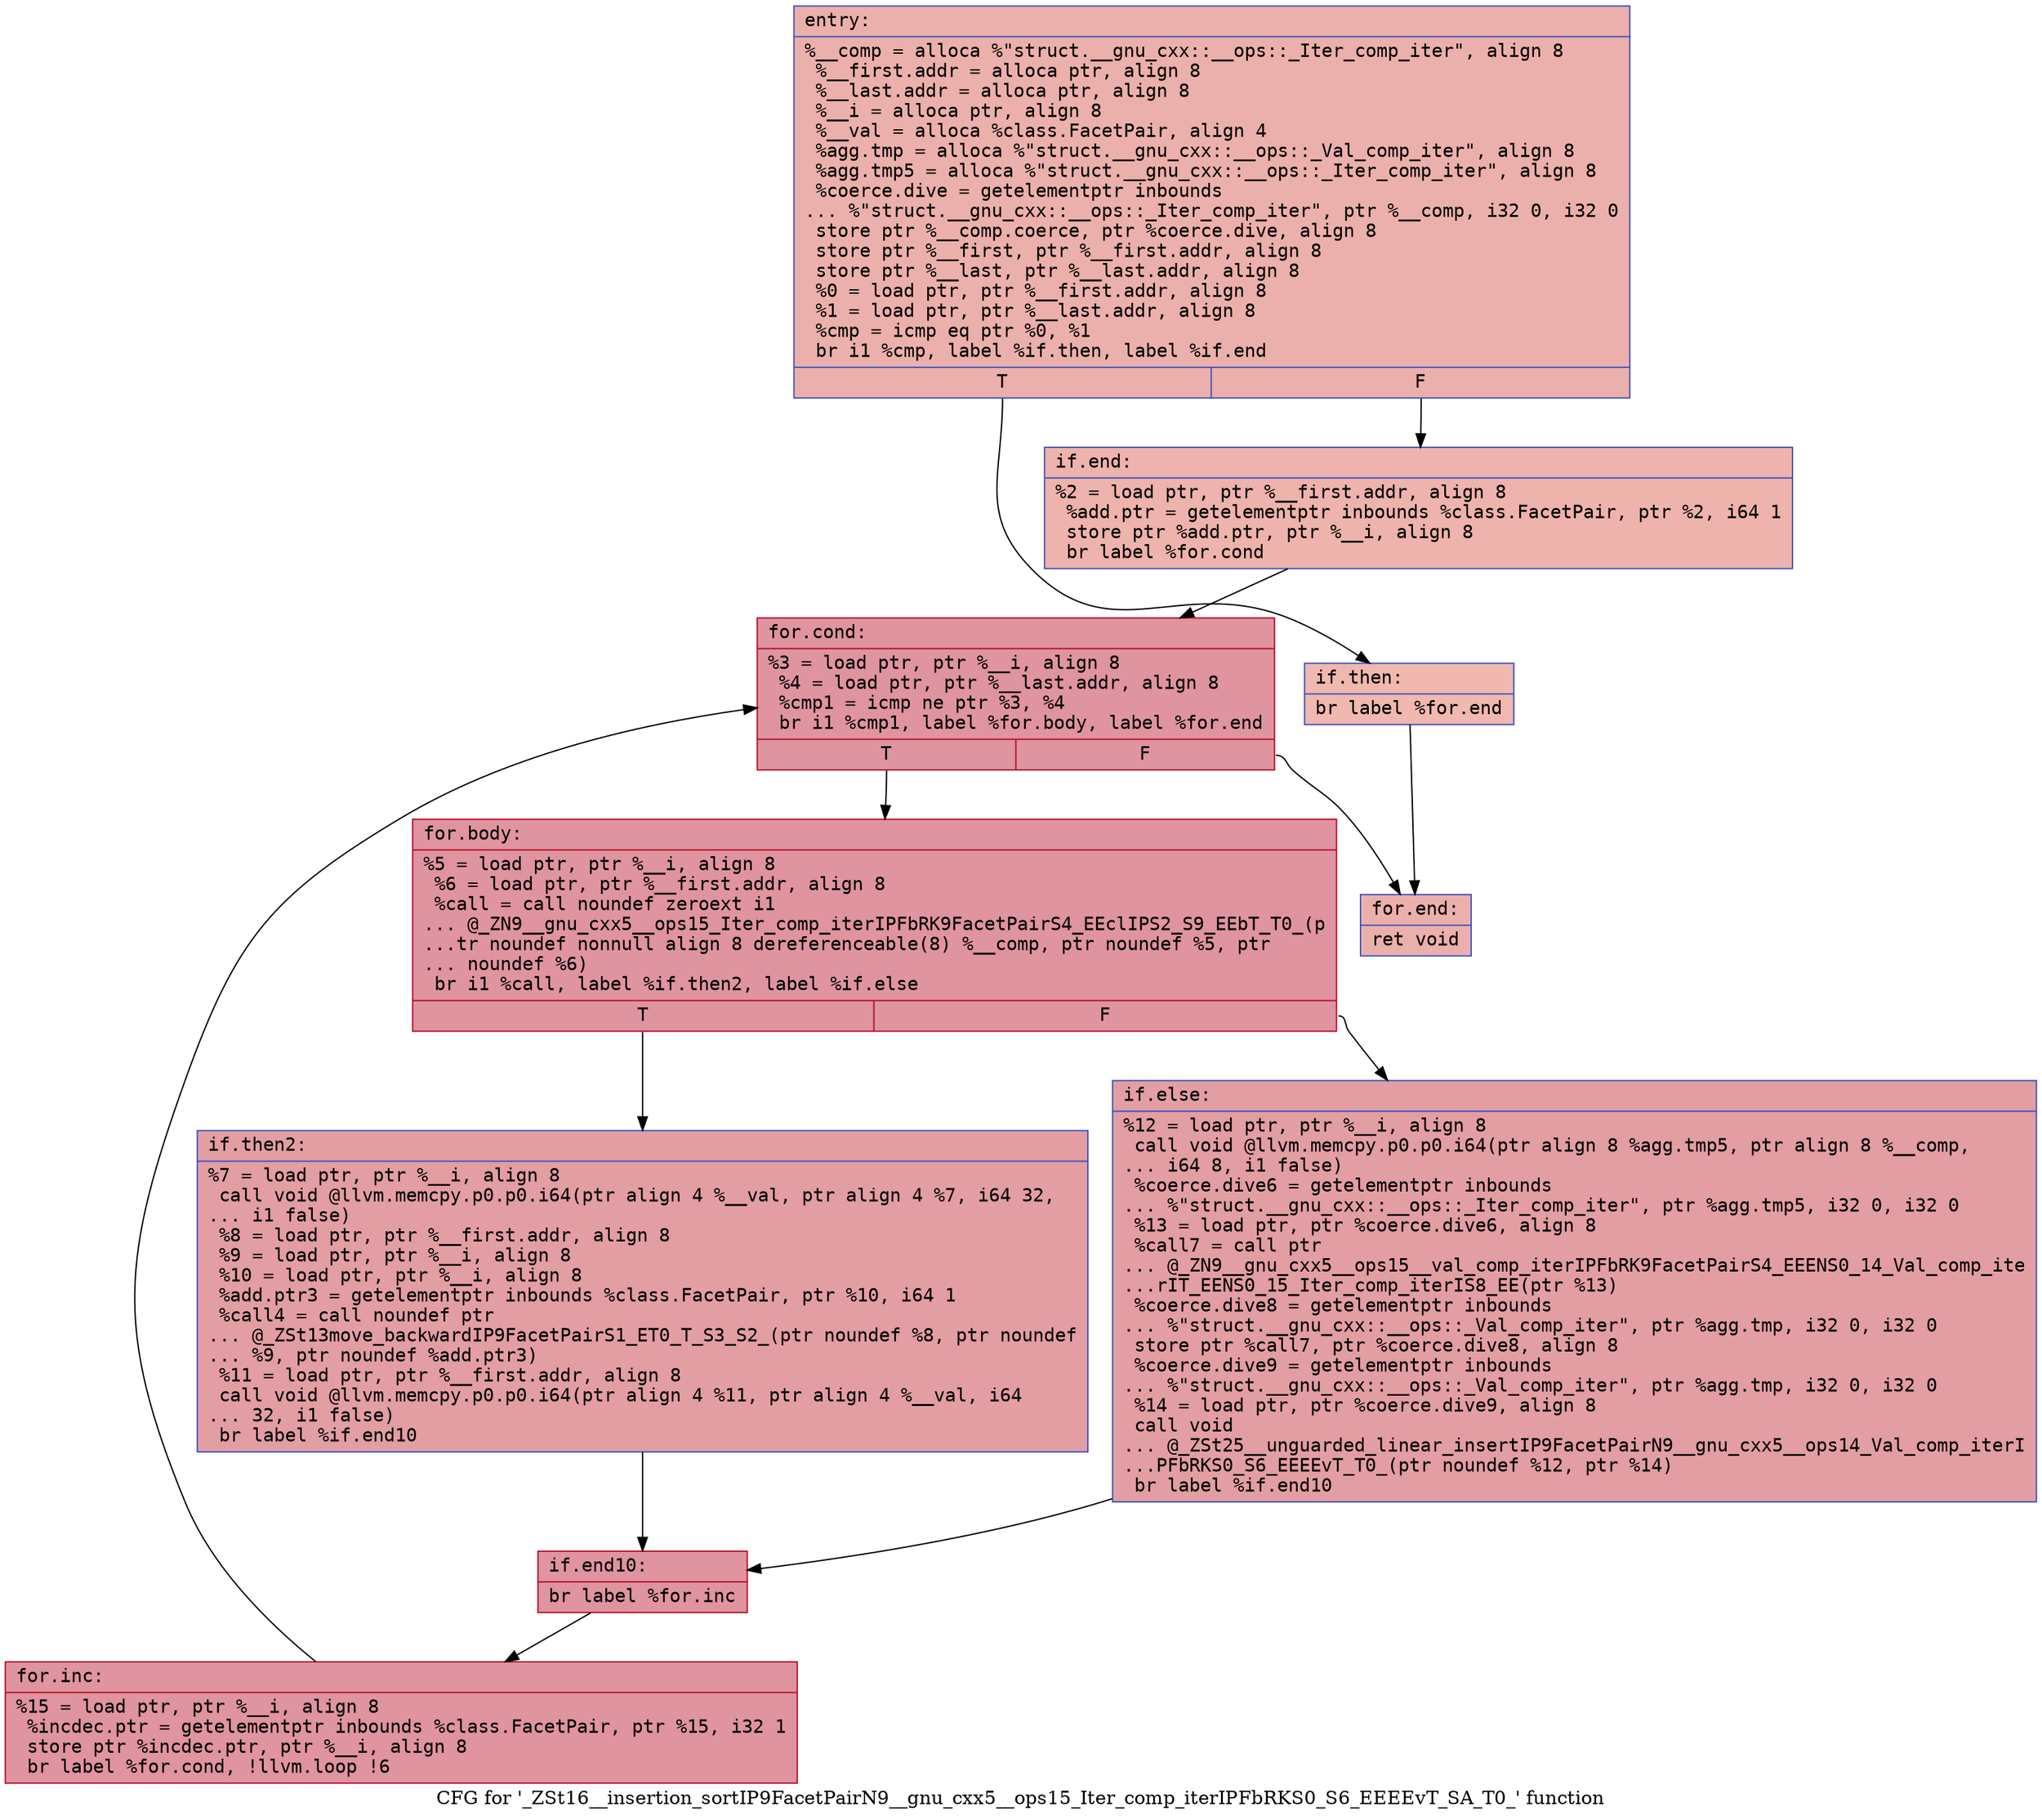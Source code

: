 digraph "CFG for '_ZSt16__insertion_sortIP9FacetPairN9__gnu_cxx5__ops15_Iter_comp_iterIPFbRKS0_S6_EEEEvT_SA_T0_' function" {
	label="CFG for '_ZSt16__insertion_sortIP9FacetPairN9__gnu_cxx5__ops15_Iter_comp_iterIPFbRKS0_S6_EEEEvT_SA_T0_' function";

	Node0x5606e010e860 [shape=record,color="#3d50c3ff", style=filled, fillcolor="#d24b4070" fontname="Courier",label="{entry:\l|  %__comp = alloca %\"struct.__gnu_cxx::__ops::_Iter_comp_iter\", align 8\l  %__first.addr = alloca ptr, align 8\l  %__last.addr = alloca ptr, align 8\l  %__i = alloca ptr, align 8\l  %__val = alloca %class.FacetPair, align 4\l  %agg.tmp = alloca %\"struct.__gnu_cxx::__ops::_Val_comp_iter\", align 8\l  %agg.tmp5 = alloca %\"struct.__gnu_cxx::__ops::_Iter_comp_iter\", align 8\l  %coerce.dive = getelementptr inbounds\l... %\"struct.__gnu_cxx::__ops::_Iter_comp_iter\", ptr %__comp, i32 0, i32 0\l  store ptr %__comp.coerce, ptr %coerce.dive, align 8\l  store ptr %__first, ptr %__first.addr, align 8\l  store ptr %__last, ptr %__last.addr, align 8\l  %0 = load ptr, ptr %__first.addr, align 8\l  %1 = load ptr, ptr %__last.addr, align 8\l  %cmp = icmp eq ptr %0, %1\l  br i1 %cmp, label %if.then, label %if.end\l|{<s0>T|<s1>F}}"];
	Node0x5606e010e860:s0 -> Node0x5606e010f2b0[tooltip="entry -> if.then\nProbability 37.50%" ];
	Node0x5606e010e860:s1 -> Node0x5606e010f320[tooltip="entry -> if.end\nProbability 62.50%" ];
	Node0x5606e010f2b0 [shape=record,color="#3d50c3ff", style=filled, fillcolor="#dc5d4a70" fontname="Courier",label="{if.then:\l|  br label %for.end\l}"];
	Node0x5606e010f2b0 -> Node0x5606e010f390[tooltip="if.then -> for.end\nProbability 100.00%" ];
	Node0x5606e010f320 [shape=record,color="#3d50c3ff", style=filled, fillcolor="#d6524470" fontname="Courier",label="{if.end:\l|  %2 = load ptr, ptr %__first.addr, align 8\l  %add.ptr = getelementptr inbounds %class.FacetPair, ptr %2, i64 1\l  store ptr %add.ptr, ptr %__i, align 8\l  br label %for.cond\l}"];
	Node0x5606e010f320 -> Node0x5606e010f5e0[tooltip="if.end -> for.cond\nProbability 100.00%" ];
	Node0x5606e010f5e0 [shape=record,color="#b70d28ff", style=filled, fillcolor="#b70d2870" fontname="Courier",label="{for.cond:\l|  %3 = load ptr, ptr %__i, align 8\l  %4 = load ptr, ptr %__last.addr, align 8\l  %cmp1 = icmp ne ptr %3, %4\l  br i1 %cmp1, label %for.body, label %for.end\l|{<s0>T|<s1>F}}"];
	Node0x5606e010f5e0:s0 -> Node0x5606e010f810[tooltip="for.cond -> for.body\nProbability 96.88%" ];
	Node0x5606e010f5e0:s1 -> Node0x5606e010f390[tooltip="for.cond -> for.end\nProbability 3.12%" ];
	Node0x5606e010f810 [shape=record,color="#b70d28ff", style=filled, fillcolor="#b70d2870" fontname="Courier",label="{for.body:\l|  %5 = load ptr, ptr %__i, align 8\l  %6 = load ptr, ptr %__first.addr, align 8\l  %call = call noundef zeroext i1\l... @_ZN9__gnu_cxx5__ops15_Iter_comp_iterIPFbRK9FacetPairS4_EEclIPS2_S9_EEbT_T0_(p\l...tr noundef nonnull align 8 dereferenceable(8) %__comp, ptr noundef %5, ptr\l... noundef %6)\l  br i1 %call, label %if.then2, label %if.else\l|{<s0>T|<s1>F}}"];
	Node0x5606e010f810:s0 -> Node0x5606e010fa50[tooltip="for.body -> if.then2\nProbability 50.00%" ];
	Node0x5606e010f810:s1 -> Node0x5606e010faa0[tooltip="for.body -> if.else\nProbability 50.00%" ];
	Node0x5606e010fa50 [shape=record,color="#3d50c3ff", style=filled, fillcolor="#be242e70" fontname="Courier",label="{if.then2:\l|  %7 = load ptr, ptr %__i, align 8\l  call void @llvm.memcpy.p0.p0.i64(ptr align 4 %__val, ptr align 4 %7, i64 32,\l... i1 false)\l  %8 = load ptr, ptr %__first.addr, align 8\l  %9 = load ptr, ptr %__i, align 8\l  %10 = load ptr, ptr %__i, align 8\l  %add.ptr3 = getelementptr inbounds %class.FacetPair, ptr %10, i64 1\l  %call4 = call noundef ptr\l... @_ZSt13move_backwardIP9FacetPairS1_ET0_T_S3_S2_(ptr noundef %8, ptr noundef\l... %9, ptr noundef %add.ptr3)\l  %11 = load ptr, ptr %__first.addr, align 8\l  call void @llvm.memcpy.p0.p0.i64(ptr align 4 %11, ptr align 4 %__val, i64\l... 32, i1 false)\l  br label %if.end10\l}"];
	Node0x5606e010fa50 -> Node0x5606e010f230[tooltip="if.then2 -> if.end10\nProbability 100.00%" ];
	Node0x5606e010faa0 [shape=record,color="#3d50c3ff", style=filled, fillcolor="#be242e70" fontname="Courier",label="{if.else:\l|  %12 = load ptr, ptr %__i, align 8\l  call void @llvm.memcpy.p0.p0.i64(ptr align 8 %agg.tmp5, ptr align 8 %__comp,\l... i64 8, i1 false)\l  %coerce.dive6 = getelementptr inbounds\l... %\"struct.__gnu_cxx::__ops::_Iter_comp_iter\", ptr %agg.tmp5, i32 0, i32 0\l  %13 = load ptr, ptr %coerce.dive6, align 8\l  %call7 = call ptr\l... @_ZN9__gnu_cxx5__ops15__val_comp_iterIPFbRK9FacetPairS4_EEENS0_14_Val_comp_ite\l...rIT_EENS0_15_Iter_comp_iterIS8_EE(ptr %13)\l  %coerce.dive8 = getelementptr inbounds\l... %\"struct.__gnu_cxx::__ops::_Val_comp_iter\", ptr %agg.tmp, i32 0, i32 0\l  store ptr %call7, ptr %coerce.dive8, align 8\l  %coerce.dive9 = getelementptr inbounds\l... %\"struct.__gnu_cxx::__ops::_Val_comp_iter\", ptr %agg.tmp, i32 0, i32 0\l  %14 = load ptr, ptr %coerce.dive9, align 8\l  call void\l... @_ZSt25__unguarded_linear_insertIP9FacetPairN9__gnu_cxx5__ops14_Val_comp_iterI\l...PFbRKS0_S6_EEEEvT_T0_(ptr noundef %12, ptr %14)\l  br label %if.end10\l}"];
	Node0x5606e010faa0 -> Node0x5606e010f230[tooltip="if.else -> if.end10\nProbability 100.00%" ];
	Node0x5606e010f230 [shape=record,color="#b70d28ff", style=filled, fillcolor="#b70d2870" fontname="Courier",label="{if.end10:\l|  br label %for.inc\l}"];
	Node0x5606e010f230 -> Node0x5606e0111030[tooltip="if.end10 -> for.inc\nProbability 100.00%" ];
	Node0x5606e0111030 [shape=record,color="#b70d28ff", style=filled, fillcolor="#b70d2870" fontname="Courier",label="{for.inc:\l|  %15 = load ptr, ptr %__i, align 8\l  %incdec.ptr = getelementptr inbounds %class.FacetPair, ptr %15, i32 1\l  store ptr %incdec.ptr, ptr %__i, align 8\l  br label %for.cond, !llvm.loop !6\l}"];
	Node0x5606e0111030 -> Node0x5606e010f5e0[tooltip="for.inc -> for.cond\nProbability 100.00%" ];
	Node0x5606e010f390 [shape=record,color="#3d50c3ff", style=filled, fillcolor="#d24b4070" fontname="Courier",label="{for.end:\l|  ret void\l}"];
}
